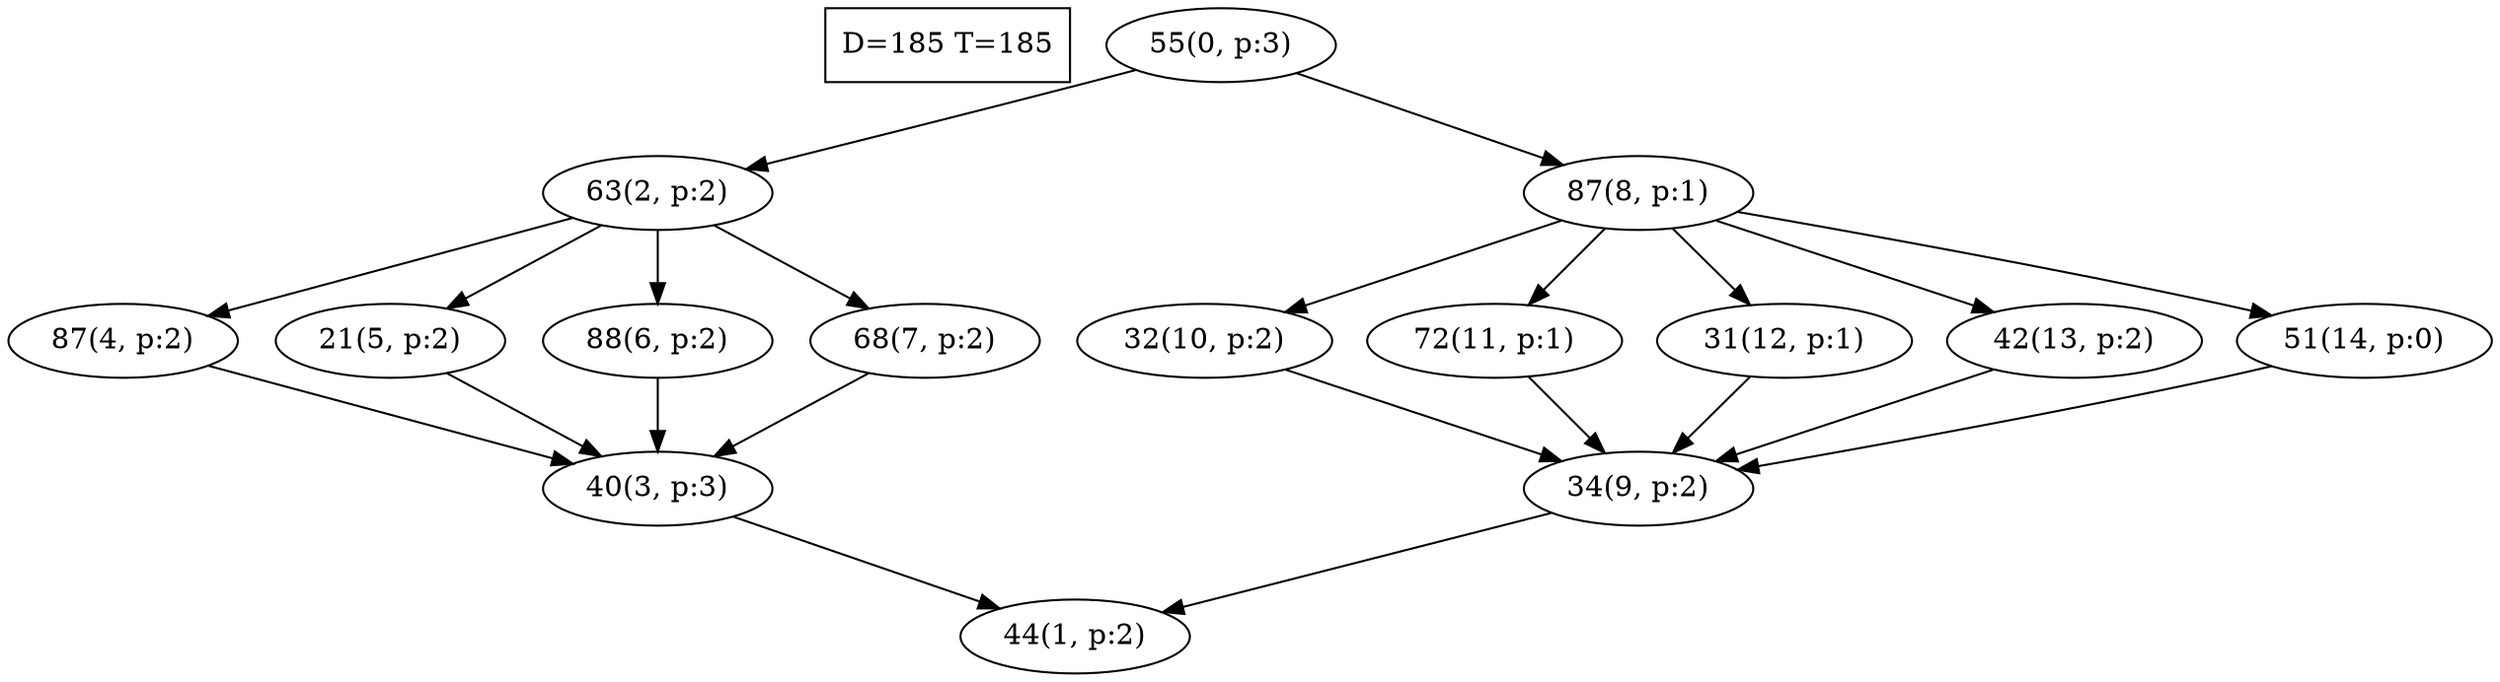 digraph Task {
i [shape=box, label="D=185 T=185"]; 
0 [label="55(0, p:3)"];
1 [label="44(1, p:2)"];
2 [label="63(2, p:2)"];
3 [label="40(3, p:3)"];
4 [label="87(4, p:2)"];
5 [label="21(5, p:2)"];
6 [label="88(6, p:2)"];
7 [label="68(7, p:2)"];
8 [label="87(8, p:1)"];
9 [label="34(9, p:2)"];
10 [label="32(10, p:2)"];
11 [label="72(11, p:1)"];
12 [label="31(12, p:1)"];
13 [label="42(13, p:2)"];
14 [label="51(14, p:0)"];
0 -> 2;
0 -> 8;
2 -> 4;
2 -> 5;
2 -> 6;
2 -> 7;
3 -> 1;
4 -> 3;
5 -> 3;
6 -> 3;
7 -> 3;
8 -> 10;
8 -> 11;
8 -> 12;
8 -> 13;
8 -> 14;
9 -> 1;
10 -> 9;
11 -> 9;
12 -> 9;
13 -> 9;
14 -> 9;
}